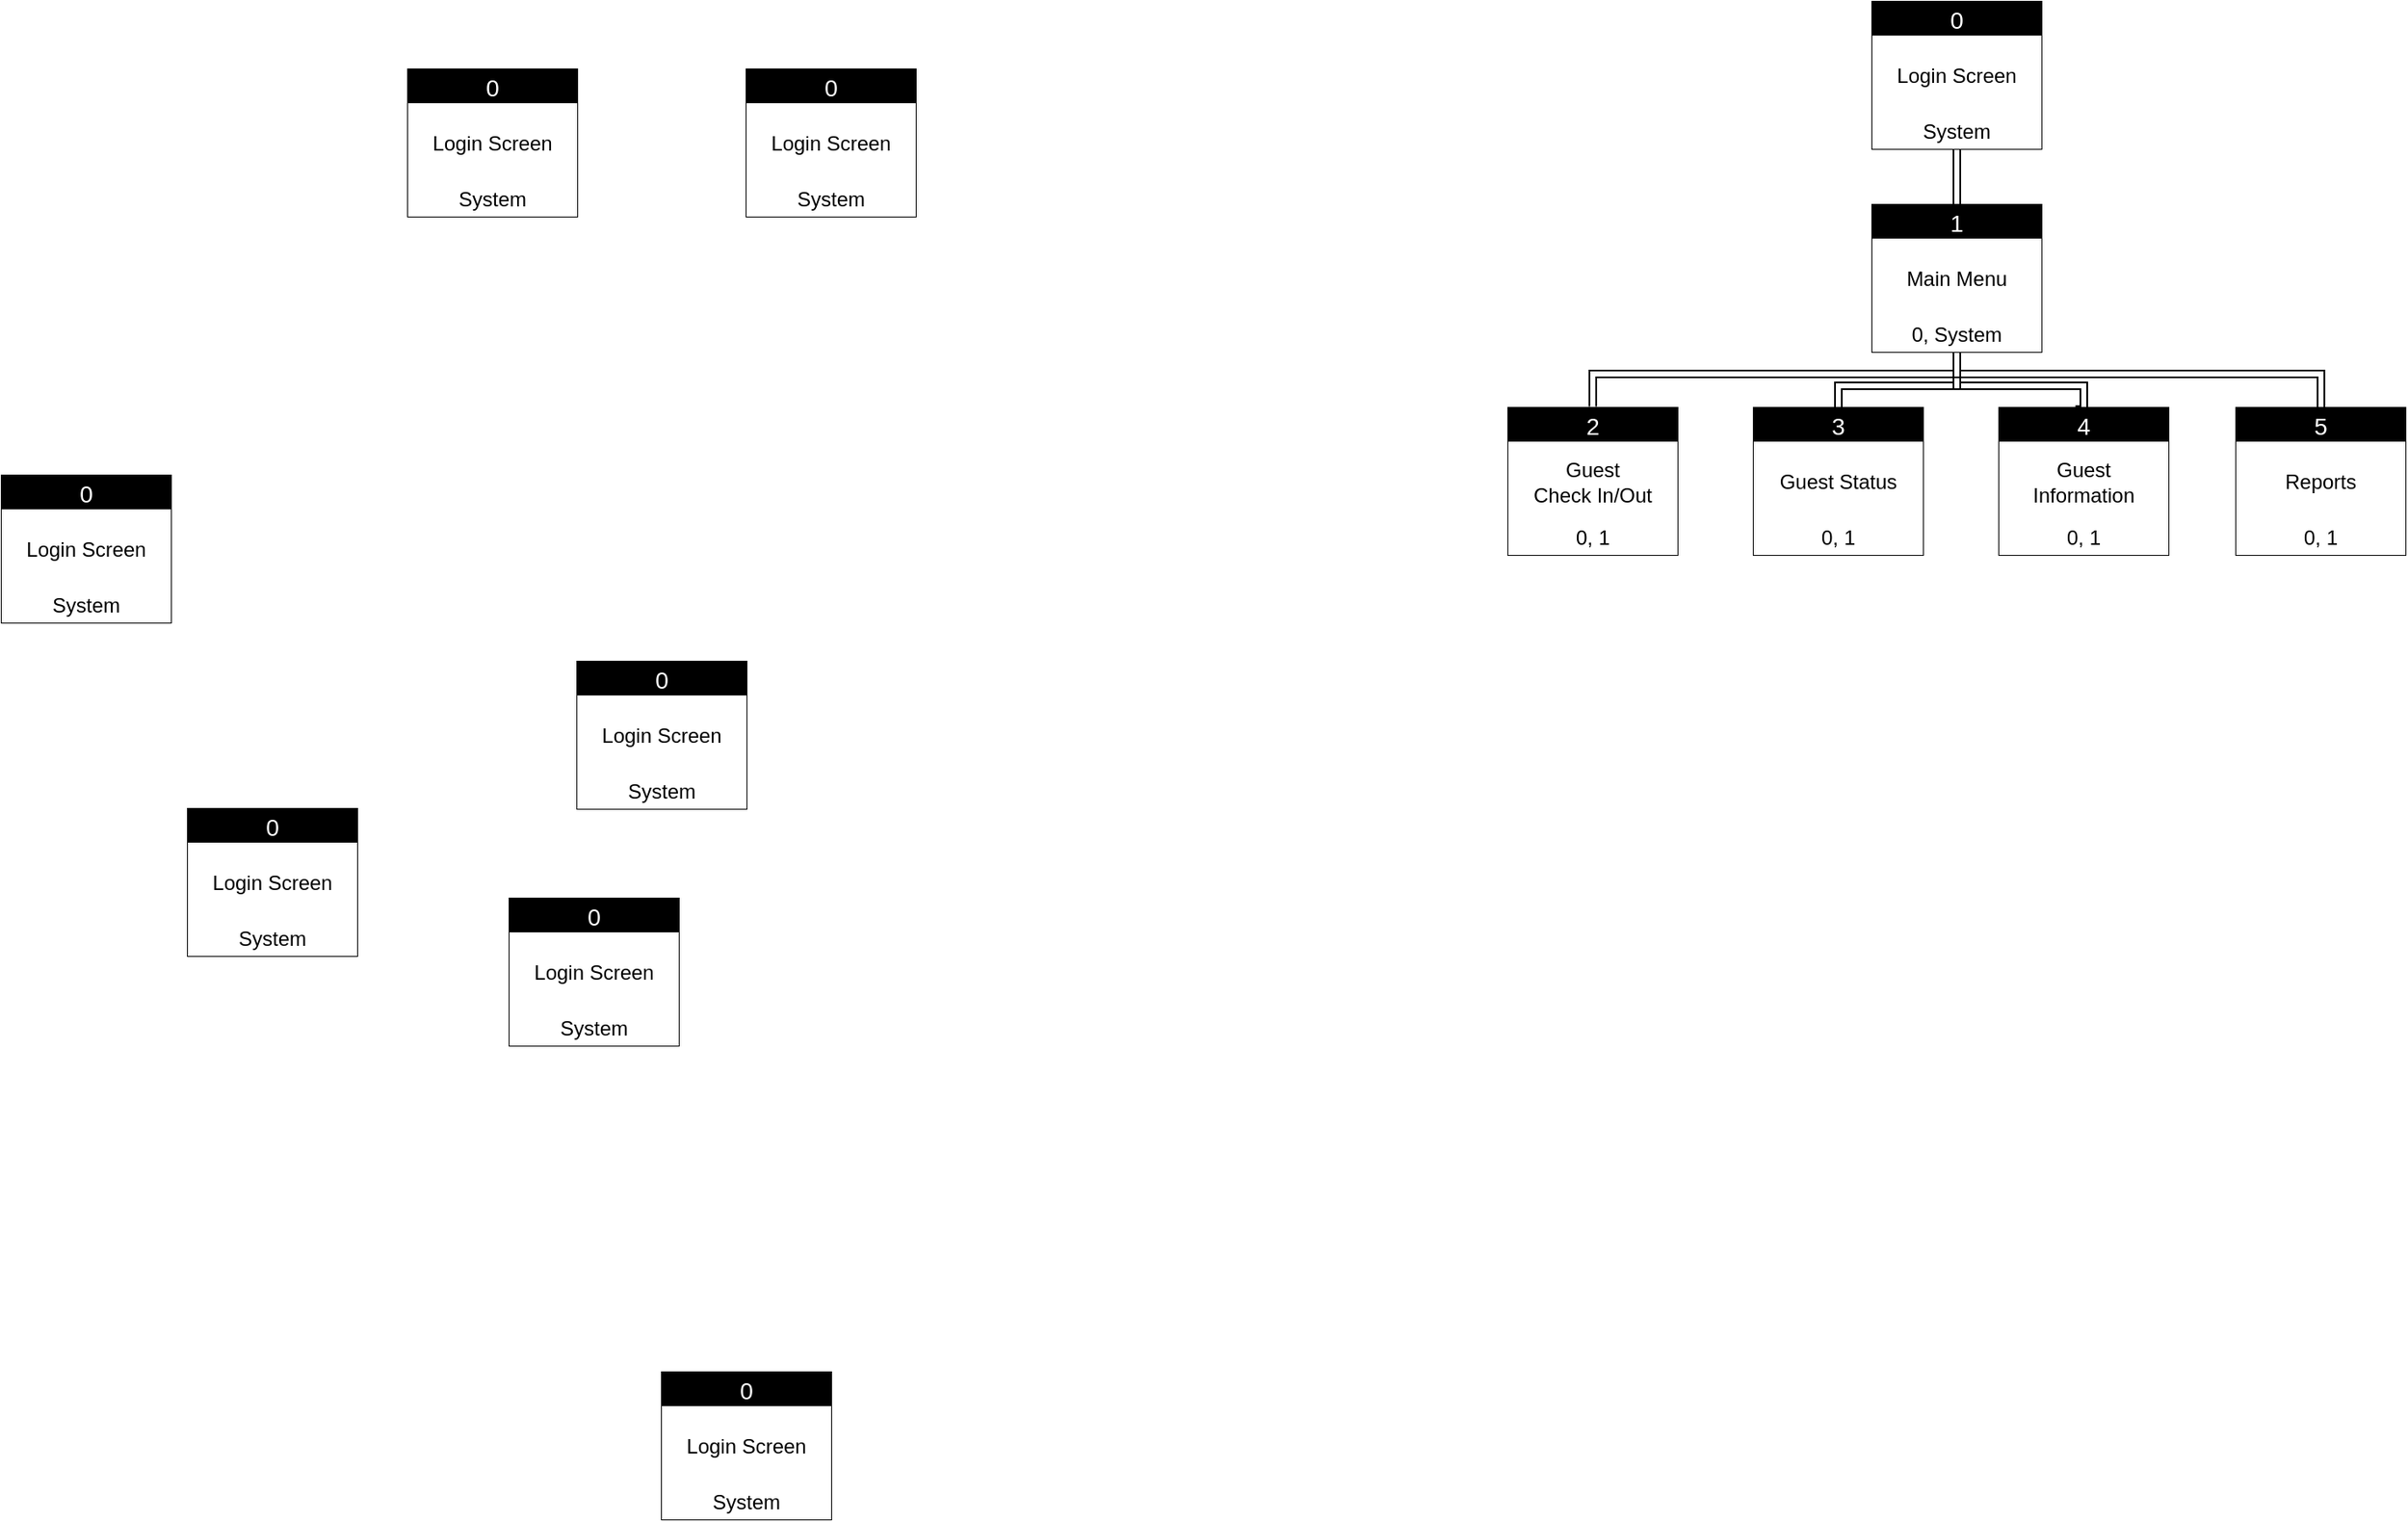 <mxfile version="24.2.2" type="github">
  <diagram name="Page-1" id="y3DC53cCp_5nE_oFsigc">
    <mxGraphModel dx="1977" dy="435" grid="1" gridSize="10" guides="1" tooltips="1" connect="1" arrows="1" fold="1" page="1" pageScale="1" pageWidth="850" pageHeight="1100" math="0" shadow="0">
      <root>
        <mxCell id="0" />
        <mxCell id="1" parent="0" />
        <mxCell id="uUiroAWk5GOb7E-C5aKf-19" value="" style="shape=table;startSize=0;container=1;collapsible=0;childLayout=tableLayout;" vertex="1" parent="1">
          <mxGeometry x="375" width="100" height="87" as="geometry" />
        </mxCell>
        <mxCell id="uUiroAWk5GOb7E-C5aKf-20" value="" style="shape=tableRow;horizontal=0;startSize=0;swimlaneHead=0;swimlaneBody=0;strokeColor=inherit;top=0;left=0;bottom=0;right=0;collapsible=0;dropTarget=0;fillColor=none;points=[[0,0.5],[1,0.5]];portConstraint=eastwest;" vertex="1" parent="uUiroAWk5GOb7E-C5aKf-19">
          <mxGeometry width="100" height="20" as="geometry" />
        </mxCell>
        <mxCell id="uUiroAWk5GOb7E-C5aKf-21" value="0" style="shape=partialRectangle;html=1;whiteSpace=wrap;connectable=0;overflow=hidden;top=0;left=0;bottom=0;right=0;pointerEvents=1;fillColor=#000000;fontColor=#FFFFFF;fontSize=14;" vertex="1" parent="uUiroAWk5GOb7E-C5aKf-20">
          <mxGeometry width="100" height="20" as="geometry">
            <mxRectangle width="100" height="20" as="alternateBounds" />
          </mxGeometry>
        </mxCell>
        <mxCell id="uUiroAWk5GOb7E-C5aKf-22" value="" style="shape=tableRow;horizontal=0;startSize=0;swimlaneHead=0;swimlaneBody=0;strokeColor=inherit;top=0;left=0;bottom=0;right=0;collapsible=0;dropTarget=0;fillColor=none;points=[[0,0.5],[1,0.5]];portConstraint=eastwest;" vertex="1" parent="uUiroAWk5GOb7E-C5aKf-19">
          <mxGeometry y="20" width="100" height="47" as="geometry" />
        </mxCell>
        <mxCell id="uUiroAWk5GOb7E-C5aKf-23" value="Login Screen" style="shape=partialRectangle;html=1;whiteSpace=wrap;connectable=0;strokeColor=inherit;overflow=hidden;fillColor=#FFFFFF;top=0;left=0;bottom=0;right=0;pointerEvents=1;fillStyle=solid;" vertex="1" parent="uUiroAWk5GOb7E-C5aKf-22">
          <mxGeometry width="100" height="47" as="geometry">
            <mxRectangle width="100" height="47" as="alternateBounds" />
          </mxGeometry>
        </mxCell>
        <mxCell id="uUiroAWk5GOb7E-C5aKf-24" value="" style="shape=tableRow;horizontal=0;startSize=0;swimlaneHead=0;swimlaneBody=0;strokeColor=inherit;top=0;left=0;bottom=0;right=0;collapsible=0;dropTarget=0;fillColor=none;points=[[0,0.5],[1,0.5]];portConstraint=eastwest;" vertex="1" parent="uUiroAWk5GOb7E-C5aKf-19">
          <mxGeometry y="67" width="100" height="20" as="geometry" />
        </mxCell>
        <mxCell id="uUiroAWk5GOb7E-C5aKf-25" value="System" style="shape=partialRectangle;html=1;whiteSpace=wrap;connectable=0;strokeColor=inherit;overflow=hidden;fillColor=default;top=0;left=0;bottom=0;right=0;pointerEvents=1;fillStyle=solid;" vertex="1" parent="uUiroAWk5GOb7E-C5aKf-24">
          <mxGeometry width="100" height="20" as="geometry">
            <mxRectangle width="100" height="20" as="alternateBounds" />
          </mxGeometry>
        </mxCell>
        <mxCell id="uUiroAWk5GOb7E-C5aKf-26" value="" style="shape=table;startSize=0;container=1;collapsible=0;childLayout=tableLayout;" vertex="1" parent="1">
          <mxGeometry x="375" y="120" width="100" height="87" as="geometry" />
        </mxCell>
        <mxCell id="uUiroAWk5GOb7E-C5aKf-27" value="" style="shape=tableRow;horizontal=0;startSize=0;swimlaneHead=0;swimlaneBody=0;strokeColor=inherit;top=0;left=0;bottom=0;right=0;collapsible=0;dropTarget=0;fillColor=none;points=[[0,0.5],[1,0.5]];portConstraint=eastwest;" vertex="1" parent="uUiroAWk5GOb7E-C5aKf-26">
          <mxGeometry width="100" height="20" as="geometry" />
        </mxCell>
        <mxCell id="uUiroAWk5GOb7E-C5aKf-28" value="1" style="shape=partialRectangle;html=1;whiteSpace=wrap;connectable=0;overflow=hidden;top=0;left=0;bottom=0;right=0;pointerEvents=1;fillColor=#000000;fontColor=#FFFFFF;fontSize=14;" vertex="1" parent="uUiroAWk5GOb7E-C5aKf-27">
          <mxGeometry width="100" height="20" as="geometry">
            <mxRectangle width="100" height="20" as="alternateBounds" />
          </mxGeometry>
        </mxCell>
        <mxCell id="uUiroAWk5GOb7E-C5aKf-29" value="" style="shape=tableRow;horizontal=0;startSize=0;swimlaneHead=0;swimlaneBody=0;strokeColor=inherit;top=0;left=0;bottom=0;right=0;collapsible=0;dropTarget=0;fillColor=none;points=[[0,0.5],[1,0.5]];portConstraint=eastwest;" vertex="1" parent="uUiroAWk5GOb7E-C5aKf-26">
          <mxGeometry y="20" width="100" height="47" as="geometry" />
        </mxCell>
        <mxCell id="uUiroAWk5GOb7E-C5aKf-30" value="Main Menu" style="shape=partialRectangle;html=1;whiteSpace=wrap;connectable=0;strokeColor=inherit;overflow=hidden;fillColor=#FFFFFF;top=0;left=0;bottom=0;right=0;pointerEvents=1;fillStyle=solid;" vertex="1" parent="uUiroAWk5GOb7E-C5aKf-29">
          <mxGeometry width="100" height="47" as="geometry">
            <mxRectangle width="100" height="47" as="alternateBounds" />
          </mxGeometry>
        </mxCell>
        <mxCell id="uUiroAWk5GOb7E-C5aKf-31" value="" style="shape=tableRow;horizontal=0;startSize=0;swimlaneHead=0;swimlaneBody=0;strokeColor=inherit;top=0;left=0;bottom=0;right=0;collapsible=0;dropTarget=0;fillColor=none;points=[[0,0.5],[1,0.5]];portConstraint=eastwest;" vertex="1" parent="uUiroAWk5GOb7E-C5aKf-26">
          <mxGeometry y="67" width="100" height="20" as="geometry" />
        </mxCell>
        <mxCell id="uUiroAWk5GOb7E-C5aKf-32" value="0, System" style="shape=partialRectangle;html=1;whiteSpace=wrap;connectable=0;strokeColor=inherit;overflow=hidden;fillColor=default;top=0;left=0;bottom=0;right=0;pointerEvents=1;fillStyle=solid;" vertex="1" parent="uUiroAWk5GOb7E-C5aKf-31">
          <mxGeometry width="100" height="20" as="geometry">
            <mxRectangle width="100" height="20" as="alternateBounds" />
          </mxGeometry>
        </mxCell>
        <mxCell id="uUiroAWk5GOb7E-C5aKf-33" value="" style="shape=table;startSize=0;container=1;collapsible=0;childLayout=tableLayout;" vertex="1" parent="1">
          <mxGeometry x="-620" y="477" width="100" height="87" as="geometry" />
        </mxCell>
        <mxCell id="uUiroAWk5GOb7E-C5aKf-34" value="" style="shape=tableRow;horizontal=0;startSize=0;swimlaneHead=0;swimlaneBody=0;strokeColor=inherit;top=0;left=0;bottom=0;right=0;collapsible=0;dropTarget=0;fillColor=none;points=[[0,0.5],[1,0.5]];portConstraint=eastwest;" vertex="1" parent="uUiroAWk5GOb7E-C5aKf-33">
          <mxGeometry width="100" height="20" as="geometry" />
        </mxCell>
        <mxCell id="uUiroAWk5GOb7E-C5aKf-35" value="0" style="shape=partialRectangle;html=1;whiteSpace=wrap;connectable=0;overflow=hidden;top=0;left=0;bottom=0;right=0;pointerEvents=1;fillColor=#000000;fontColor=#FFFFFF;fontSize=14;" vertex="1" parent="uUiroAWk5GOb7E-C5aKf-34">
          <mxGeometry width="100" height="20" as="geometry">
            <mxRectangle width="100" height="20" as="alternateBounds" />
          </mxGeometry>
        </mxCell>
        <mxCell id="uUiroAWk5GOb7E-C5aKf-36" value="" style="shape=tableRow;horizontal=0;startSize=0;swimlaneHead=0;swimlaneBody=0;strokeColor=inherit;top=0;left=0;bottom=0;right=0;collapsible=0;dropTarget=0;fillColor=none;points=[[0,0.5],[1,0.5]];portConstraint=eastwest;" vertex="1" parent="uUiroAWk5GOb7E-C5aKf-33">
          <mxGeometry y="20" width="100" height="47" as="geometry" />
        </mxCell>
        <mxCell id="uUiroAWk5GOb7E-C5aKf-37" value="Login Screen" style="shape=partialRectangle;html=1;whiteSpace=wrap;connectable=0;strokeColor=inherit;overflow=hidden;fillColor=#FFFFFF;top=0;left=0;bottom=0;right=0;pointerEvents=1;fillStyle=solid;" vertex="1" parent="uUiroAWk5GOb7E-C5aKf-36">
          <mxGeometry width="100" height="47" as="geometry">
            <mxRectangle width="100" height="47" as="alternateBounds" />
          </mxGeometry>
        </mxCell>
        <mxCell id="uUiroAWk5GOb7E-C5aKf-38" value="" style="shape=tableRow;horizontal=0;startSize=0;swimlaneHead=0;swimlaneBody=0;strokeColor=inherit;top=0;left=0;bottom=0;right=0;collapsible=0;dropTarget=0;fillColor=none;points=[[0,0.5],[1,0.5]];portConstraint=eastwest;" vertex="1" parent="uUiroAWk5GOb7E-C5aKf-33">
          <mxGeometry y="67" width="100" height="20" as="geometry" />
        </mxCell>
        <mxCell id="uUiroAWk5GOb7E-C5aKf-39" value="System" style="shape=partialRectangle;html=1;whiteSpace=wrap;connectable=0;strokeColor=inherit;overflow=hidden;fillColor=default;top=0;left=0;bottom=0;right=0;pointerEvents=1;fillStyle=solid;" vertex="1" parent="uUiroAWk5GOb7E-C5aKf-38">
          <mxGeometry width="100" height="20" as="geometry">
            <mxRectangle width="100" height="20" as="alternateBounds" />
          </mxGeometry>
        </mxCell>
        <mxCell id="uUiroAWk5GOb7E-C5aKf-40" value="" style="shape=table;startSize=0;container=1;collapsible=0;childLayout=tableLayout;" vertex="1" parent="1">
          <mxGeometry x="160" y="240" width="100" height="87" as="geometry" />
        </mxCell>
        <mxCell id="uUiroAWk5GOb7E-C5aKf-41" value="" style="shape=tableRow;horizontal=0;startSize=0;swimlaneHead=0;swimlaneBody=0;strokeColor=inherit;top=0;left=0;bottom=0;right=0;collapsible=0;dropTarget=0;fillColor=none;points=[[0,0.5],[1,0.5]];portConstraint=eastwest;" vertex="1" parent="uUiroAWk5GOb7E-C5aKf-40">
          <mxGeometry width="100" height="20" as="geometry" />
        </mxCell>
        <mxCell id="uUiroAWk5GOb7E-C5aKf-42" value="2" style="shape=partialRectangle;html=1;whiteSpace=wrap;connectable=0;overflow=hidden;top=0;left=0;bottom=0;right=0;pointerEvents=1;fillColor=#000000;fontColor=#FFFFFF;fontSize=14;" vertex="1" parent="uUiroAWk5GOb7E-C5aKf-41">
          <mxGeometry width="100" height="20" as="geometry">
            <mxRectangle width="100" height="20" as="alternateBounds" />
          </mxGeometry>
        </mxCell>
        <mxCell id="uUiroAWk5GOb7E-C5aKf-43" value="" style="shape=tableRow;horizontal=0;startSize=0;swimlaneHead=0;swimlaneBody=0;strokeColor=inherit;top=0;left=0;bottom=0;right=0;collapsible=0;dropTarget=0;fillColor=none;points=[[0,0.5],[1,0.5]];portConstraint=eastwest;" vertex="1" parent="uUiroAWk5GOb7E-C5aKf-40">
          <mxGeometry y="20" width="100" height="47" as="geometry" />
        </mxCell>
        <mxCell id="uUiroAWk5GOb7E-C5aKf-44" value="Guest&lt;div&gt;Check In/Out&lt;/div&gt;" style="shape=partialRectangle;html=1;whiteSpace=wrap;connectable=0;strokeColor=inherit;overflow=hidden;fillColor=#FFFFFF;top=0;left=0;bottom=0;right=0;pointerEvents=1;fillStyle=solid;" vertex="1" parent="uUiroAWk5GOb7E-C5aKf-43">
          <mxGeometry width="100" height="47" as="geometry">
            <mxRectangle width="100" height="47" as="alternateBounds" />
          </mxGeometry>
        </mxCell>
        <mxCell id="uUiroAWk5GOb7E-C5aKf-45" value="" style="shape=tableRow;horizontal=0;startSize=0;swimlaneHead=0;swimlaneBody=0;strokeColor=inherit;top=0;left=0;bottom=0;right=0;collapsible=0;dropTarget=0;fillColor=none;points=[[0,0.5],[1,0.5]];portConstraint=eastwest;" vertex="1" parent="uUiroAWk5GOb7E-C5aKf-40">
          <mxGeometry y="67" width="100" height="20" as="geometry" />
        </mxCell>
        <mxCell id="uUiroAWk5GOb7E-C5aKf-46" value="0, 1" style="shape=partialRectangle;html=1;whiteSpace=wrap;connectable=0;strokeColor=inherit;overflow=hidden;fillColor=default;top=0;left=0;bottom=0;right=0;pointerEvents=1;fillStyle=solid;" vertex="1" parent="uUiroAWk5GOb7E-C5aKf-45">
          <mxGeometry width="100" height="20" as="geometry">
            <mxRectangle width="100" height="20" as="alternateBounds" />
          </mxGeometry>
        </mxCell>
        <mxCell id="uUiroAWk5GOb7E-C5aKf-47" value="" style="shape=table;startSize=0;container=1;collapsible=0;childLayout=tableLayout;" vertex="1" parent="1">
          <mxGeometry x="590" y="240" width="100" height="87" as="geometry" />
        </mxCell>
        <mxCell id="uUiroAWk5GOb7E-C5aKf-48" value="" style="shape=tableRow;horizontal=0;startSize=0;swimlaneHead=0;swimlaneBody=0;strokeColor=inherit;top=0;left=0;bottom=0;right=0;collapsible=0;dropTarget=0;fillColor=none;points=[[0,0.5],[1,0.5]];portConstraint=eastwest;" vertex="1" parent="uUiroAWk5GOb7E-C5aKf-47">
          <mxGeometry width="100" height="20" as="geometry" />
        </mxCell>
        <mxCell id="uUiroAWk5GOb7E-C5aKf-49" value="5" style="shape=partialRectangle;html=1;whiteSpace=wrap;connectable=0;overflow=hidden;top=0;left=0;bottom=0;right=0;pointerEvents=1;fillColor=#000000;fontColor=#FFFFFF;fontSize=14;" vertex="1" parent="uUiroAWk5GOb7E-C5aKf-48">
          <mxGeometry width="100" height="20" as="geometry">
            <mxRectangle width="100" height="20" as="alternateBounds" />
          </mxGeometry>
        </mxCell>
        <mxCell id="uUiroAWk5GOb7E-C5aKf-50" value="" style="shape=tableRow;horizontal=0;startSize=0;swimlaneHead=0;swimlaneBody=0;strokeColor=inherit;top=0;left=0;bottom=0;right=0;collapsible=0;dropTarget=0;fillColor=none;points=[[0,0.5],[1,0.5]];portConstraint=eastwest;" vertex="1" parent="uUiroAWk5GOb7E-C5aKf-47">
          <mxGeometry y="20" width="100" height="47" as="geometry" />
        </mxCell>
        <mxCell id="uUiroAWk5GOb7E-C5aKf-51" value="Reports" style="shape=partialRectangle;html=1;whiteSpace=wrap;connectable=0;strokeColor=inherit;overflow=hidden;fillColor=#FFFFFF;top=0;left=0;bottom=0;right=0;pointerEvents=1;fillStyle=solid;" vertex="1" parent="uUiroAWk5GOb7E-C5aKf-50">
          <mxGeometry width="100" height="47" as="geometry">
            <mxRectangle width="100" height="47" as="alternateBounds" />
          </mxGeometry>
        </mxCell>
        <mxCell id="uUiroAWk5GOb7E-C5aKf-52" value="" style="shape=tableRow;horizontal=0;startSize=0;swimlaneHead=0;swimlaneBody=0;strokeColor=inherit;top=0;left=0;bottom=0;right=0;collapsible=0;dropTarget=0;fillColor=none;points=[[0,0.5],[1,0.5]];portConstraint=eastwest;" vertex="1" parent="uUiroAWk5GOb7E-C5aKf-47">
          <mxGeometry y="67" width="100" height="20" as="geometry" />
        </mxCell>
        <mxCell id="uUiroAWk5GOb7E-C5aKf-53" value="0, 1" style="shape=partialRectangle;html=1;whiteSpace=wrap;connectable=0;strokeColor=inherit;overflow=hidden;fillColor=default;top=0;left=0;bottom=0;right=0;pointerEvents=1;fillStyle=solid;" vertex="1" parent="uUiroAWk5GOb7E-C5aKf-52">
          <mxGeometry width="100" height="20" as="geometry">
            <mxRectangle width="100" height="20" as="alternateBounds" />
          </mxGeometry>
        </mxCell>
        <mxCell id="uUiroAWk5GOb7E-C5aKf-54" value="" style="shape=table;startSize=0;container=1;collapsible=0;childLayout=tableLayout;" vertex="1" parent="1">
          <mxGeometry x="305" y="240" width="100" height="87" as="geometry" />
        </mxCell>
        <mxCell id="uUiroAWk5GOb7E-C5aKf-55" value="" style="shape=tableRow;horizontal=0;startSize=0;swimlaneHead=0;swimlaneBody=0;strokeColor=inherit;top=0;left=0;bottom=0;right=0;collapsible=0;dropTarget=0;fillColor=none;points=[[0,0.5],[1,0.5]];portConstraint=eastwest;" vertex="1" parent="uUiroAWk5GOb7E-C5aKf-54">
          <mxGeometry width="100" height="20" as="geometry" />
        </mxCell>
        <mxCell id="uUiroAWk5GOb7E-C5aKf-56" value="3" style="shape=partialRectangle;html=1;whiteSpace=wrap;connectable=0;overflow=hidden;top=0;left=0;bottom=0;right=0;pointerEvents=1;fillColor=#000000;fontColor=#FFFFFF;fontSize=14;" vertex="1" parent="uUiroAWk5GOb7E-C5aKf-55">
          <mxGeometry width="100" height="20" as="geometry">
            <mxRectangle width="100" height="20" as="alternateBounds" />
          </mxGeometry>
        </mxCell>
        <mxCell id="uUiroAWk5GOb7E-C5aKf-57" value="" style="shape=tableRow;horizontal=0;startSize=0;swimlaneHead=0;swimlaneBody=0;strokeColor=inherit;top=0;left=0;bottom=0;right=0;collapsible=0;dropTarget=0;fillColor=none;points=[[0,0.5],[1,0.5]];portConstraint=eastwest;" vertex="1" parent="uUiroAWk5GOb7E-C5aKf-54">
          <mxGeometry y="20" width="100" height="47" as="geometry" />
        </mxCell>
        <mxCell id="uUiroAWk5GOb7E-C5aKf-58" value="Guest Status" style="shape=partialRectangle;html=1;whiteSpace=wrap;connectable=0;strokeColor=inherit;overflow=hidden;fillColor=#FFFFFF;top=0;left=0;bottom=0;right=0;pointerEvents=1;fillStyle=solid;" vertex="1" parent="uUiroAWk5GOb7E-C5aKf-57">
          <mxGeometry width="100" height="47" as="geometry">
            <mxRectangle width="100" height="47" as="alternateBounds" />
          </mxGeometry>
        </mxCell>
        <mxCell id="uUiroAWk5GOb7E-C5aKf-59" value="" style="shape=tableRow;horizontal=0;startSize=0;swimlaneHead=0;swimlaneBody=0;strokeColor=inherit;top=0;left=0;bottom=0;right=0;collapsible=0;dropTarget=0;fillColor=none;points=[[0,0.5],[1,0.5]];portConstraint=eastwest;" vertex="1" parent="uUiroAWk5GOb7E-C5aKf-54">
          <mxGeometry y="67" width="100" height="20" as="geometry" />
        </mxCell>
        <mxCell id="uUiroAWk5GOb7E-C5aKf-60" value="0, 1" style="shape=partialRectangle;html=1;whiteSpace=wrap;connectable=0;strokeColor=inherit;overflow=hidden;fillColor=default;top=0;left=0;bottom=0;right=0;pointerEvents=1;fillStyle=solid;" vertex="1" parent="uUiroAWk5GOb7E-C5aKf-59">
          <mxGeometry width="100" height="20" as="geometry">
            <mxRectangle width="100" height="20" as="alternateBounds" />
          </mxGeometry>
        </mxCell>
        <mxCell id="uUiroAWk5GOb7E-C5aKf-61" value="" style="shape=table;startSize=0;container=1;collapsible=0;childLayout=tableLayout;" vertex="1" parent="1">
          <mxGeometry x="-290" y="40" width="100" height="87" as="geometry" />
        </mxCell>
        <mxCell id="uUiroAWk5GOb7E-C5aKf-62" value="" style="shape=tableRow;horizontal=0;startSize=0;swimlaneHead=0;swimlaneBody=0;strokeColor=inherit;top=0;left=0;bottom=0;right=0;collapsible=0;dropTarget=0;fillColor=none;points=[[0,0.5],[1,0.5]];portConstraint=eastwest;" vertex="1" parent="uUiroAWk5GOb7E-C5aKf-61">
          <mxGeometry width="100" height="20" as="geometry" />
        </mxCell>
        <mxCell id="uUiroAWk5GOb7E-C5aKf-63" value="0" style="shape=partialRectangle;html=1;whiteSpace=wrap;connectable=0;overflow=hidden;top=0;left=0;bottom=0;right=0;pointerEvents=1;fillColor=#000000;fontColor=#FFFFFF;fontSize=14;" vertex="1" parent="uUiroAWk5GOb7E-C5aKf-62">
          <mxGeometry width="100" height="20" as="geometry">
            <mxRectangle width="100" height="20" as="alternateBounds" />
          </mxGeometry>
        </mxCell>
        <mxCell id="uUiroAWk5GOb7E-C5aKf-64" value="" style="shape=tableRow;horizontal=0;startSize=0;swimlaneHead=0;swimlaneBody=0;strokeColor=inherit;top=0;left=0;bottom=0;right=0;collapsible=0;dropTarget=0;fillColor=none;points=[[0,0.5],[1,0.5]];portConstraint=eastwest;" vertex="1" parent="uUiroAWk5GOb7E-C5aKf-61">
          <mxGeometry y="20" width="100" height="47" as="geometry" />
        </mxCell>
        <mxCell id="uUiroAWk5GOb7E-C5aKf-65" value="Login Screen" style="shape=partialRectangle;html=1;whiteSpace=wrap;connectable=0;strokeColor=inherit;overflow=hidden;fillColor=#FFFFFF;top=0;left=0;bottom=0;right=0;pointerEvents=1;fillStyle=solid;" vertex="1" parent="uUiroAWk5GOb7E-C5aKf-64">
          <mxGeometry width="100" height="47" as="geometry">
            <mxRectangle width="100" height="47" as="alternateBounds" />
          </mxGeometry>
        </mxCell>
        <mxCell id="uUiroAWk5GOb7E-C5aKf-66" value="" style="shape=tableRow;horizontal=0;startSize=0;swimlaneHead=0;swimlaneBody=0;strokeColor=inherit;top=0;left=0;bottom=0;right=0;collapsible=0;dropTarget=0;fillColor=none;points=[[0,0.5],[1,0.5]];portConstraint=eastwest;" vertex="1" parent="uUiroAWk5GOb7E-C5aKf-61">
          <mxGeometry y="67" width="100" height="20" as="geometry" />
        </mxCell>
        <mxCell id="uUiroAWk5GOb7E-C5aKf-67" value="System" style="shape=partialRectangle;html=1;whiteSpace=wrap;connectable=0;strokeColor=inherit;overflow=hidden;fillColor=default;top=0;left=0;bottom=0;right=0;pointerEvents=1;fillStyle=solid;" vertex="1" parent="uUiroAWk5GOb7E-C5aKf-66">
          <mxGeometry width="100" height="20" as="geometry">
            <mxRectangle width="100" height="20" as="alternateBounds" />
          </mxGeometry>
        </mxCell>
        <mxCell id="uUiroAWk5GOb7E-C5aKf-68" value="" style="shape=table;startSize=0;container=1;collapsible=0;childLayout=tableLayout;" vertex="1" parent="1">
          <mxGeometry x="-730" y="280" width="100" height="87" as="geometry" />
        </mxCell>
        <mxCell id="uUiroAWk5GOb7E-C5aKf-69" value="" style="shape=tableRow;horizontal=0;startSize=0;swimlaneHead=0;swimlaneBody=0;strokeColor=inherit;top=0;left=0;bottom=0;right=0;collapsible=0;dropTarget=0;fillColor=none;points=[[0,0.5],[1,0.5]];portConstraint=eastwest;" vertex="1" parent="uUiroAWk5GOb7E-C5aKf-68">
          <mxGeometry width="100" height="20" as="geometry" />
        </mxCell>
        <mxCell id="uUiroAWk5GOb7E-C5aKf-70" value="0" style="shape=partialRectangle;html=1;whiteSpace=wrap;connectable=0;overflow=hidden;top=0;left=0;bottom=0;right=0;pointerEvents=1;fillColor=#000000;fontColor=#FFFFFF;fontSize=14;" vertex="1" parent="uUiroAWk5GOb7E-C5aKf-69">
          <mxGeometry width="100" height="20" as="geometry">
            <mxRectangle width="100" height="20" as="alternateBounds" />
          </mxGeometry>
        </mxCell>
        <mxCell id="uUiroAWk5GOb7E-C5aKf-71" value="" style="shape=tableRow;horizontal=0;startSize=0;swimlaneHead=0;swimlaneBody=0;strokeColor=inherit;top=0;left=0;bottom=0;right=0;collapsible=0;dropTarget=0;fillColor=none;points=[[0,0.5],[1,0.5]];portConstraint=eastwest;" vertex="1" parent="uUiroAWk5GOb7E-C5aKf-68">
          <mxGeometry y="20" width="100" height="47" as="geometry" />
        </mxCell>
        <mxCell id="uUiroAWk5GOb7E-C5aKf-72" value="Login Screen" style="shape=partialRectangle;html=1;whiteSpace=wrap;connectable=0;strokeColor=inherit;overflow=hidden;fillColor=#FFFFFF;top=0;left=0;bottom=0;right=0;pointerEvents=1;fillStyle=solid;" vertex="1" parent="uUiroAWk5GOb7E-C5aKf-71">
          <mxGeometry width="100" height="47" as="geometry">
            <mxRectangle width="100" height="47" as="alternateBounds" />
          </mxGeometry>
        </mxCell>
        <mxCell id="uUiroAWk5GOb7E-C5aKf-73" value="" style="shape=tableRow;horizontal=0;startSize=0;swimlaneHead=0;swimlaneBody=0;strokeColor=inherit;top=0;left=0;bottom=0;right=0;collapsible=0;dropTarget=0;fillColor=none;points=[[0,0.5],[1,0.5]];portConstraint=eastwest;" vertex="1" parent="uUiroAWk5GOb7E-C5aKf-68">
          <mxGeometry y="67" width="100" height="20" as="geometry" />
        </mxCell>
        <mxCell id="uUiroAWk5GOb7E-C5aKf-74" value="System" style="shape=partialRectangle;html=1;whiteSpace=wrap;connectable=0;strokeColor=inherit;overflow=hidden;fillColor=default;top=0;left=0;bottom=0;right=0;pointerEvents=1;fillStyle=solid;" vertex="1" parent="uUiroAWk5GOb7E-C5aKf-73">
          <mxGeometry width="100" height="20" as="geometry">
            <mxRectangle width="100" height="20" as="alternateBounds" />
          </mxGeometry>
        </mxCell>
        <mxCell id="uUiroAWk5GOb7E-C5aKf-75" value="" style="shape=table;startSize=0;container=1;collapsible=0;childLayout=tableLayout;" vertex="1" parent="1">
          <mxGeometry x="-430" y="530" width="100" height="87" as="geometry" />
        </mxCell>
        <mxCell id="uUiroAWk5GOb7E-C5aKf-76" value="" style="shape=tableRow;horizontal=0;startSize=0;swimlaneHead=0;swimlaneBody=0;strokeColor=inherit;top=0;left=0;bottom=0;right=0;collapsible=0;dropTarget=0;fillColor=none;points=[[0,0.5],[1,0.5]];portConstraint=eastwest;" vertex="1" parent="uUiroAWk5GOb7E-C5aKf-75">
          <mxGeometry width="100" height="20" as="geometry" />
        </mxCell>
        <mxCell id="uUiroAWk5GOb7E-C5aKf-77" value="0" style="shape=partialRectangle;html=1;whiteSpace=wrap;connectable=0;overflow=hidden;top=0;left=0;bottom=0;right=0;pointerEvents=1;fillColor=#000000;fontColor=#FFFFFF;fontSize=14;" vertex="1" parent="uUiroAWk5GOb7E-C5aKf-76">
          <mxGeometry width="100" height="20" as="geometry">
            <mxRectangle width="100" height="20" as="alternateBounds" />
          </mxGeometry>
        </mxCell>
        <mxCell id="uUiroAWk5GOb7E-C5aKf-78" value="" style="shape=tableRow;horizontal=0;startSize=0;swimlaneHead=0;swimlaneBody=0;strokeColor=inherit;top=0;left=0;bottom=0;right=0;collapsible=0;dropTarget=0;fillColor=none;points=[[0,0.5],[1,0.5]];portConstraint=eastwest;" vertex="1" parent="uUiroAWk5GOb7E-C5aKf-75">
          <mxGeometry y="20" width="100" height="47" as="geometry" />
        </mxCell>
        <mxCell id="uUiroAWk5GOb7E-C5aKf-79" value="Login Screen" style="shape=partialRectangle;html=1;whiteSpace=wrap;connectable=0;strokeColor=inherit;overflow=hidden;fillColor=#FFFFFF;top=0;left=0;bottom=0;right=0;pointerEvents=1;fillStyle=solid;" vertex="1" parent="uUiroAWk5GOb7E-C5aKf-78">
          <mxGeometry width="100" height="47" as="geometry">
            <mxRectangle width="100" height="47" as="alternateBounds" />
          </mxGeometry>
        </mxCell>
        <mxCell id="uUiroAWk5GOb7E-C5aKf-80" value="" style="shape=tableRow;horizontal=0;startSize=0;swimlaneHead=0;swimlaneBody=0;strokeColor=inherit;top=0;left=0;bottom=0;right=0;collapsible=0;dropTarget=0;fillColor=none;points=[[0,0.5],[1,0.5]];portConstraint=eastwest;" vertex="1" parent="uUiroAWk5GOb7E-C5aKf-75">
          <mxGeometry y="67" width="100" height="20" as="geometry" />
        </mxCell>
        <mxCell id="uUiroAWk5GOb7E-C5aKf-81" value="System" style="shape=partialRectangle;html=1;whiteSpace=wrap;connectable=0;strokeColor=inherit;overflow=hidden;fillColor=default;top=0;left=0;bottom=0;right=0;pointerEvents=1;fillStyle=solid;" vertex="1" parent="uUiroAWk5GOb7E-C5aKf-80">
          <mxGeometry width="100" height="20" as="geometry">
            <mxRectangle width="100" height="20" as="alternateBounds" />
          </mxGeometry>
        </mxCell>
        <mxCell id="uUiroAWk5GOb7E-C5aKf-82" value="" style="shape=table;startSize=0;container=1;collapsible=0;childLayout=tableLayout;" vertex="1" parent="1">
          <mxGeometry x="-490" y="40" width="100" height="87" as="geometry" />
        </mxCell>
        <mxCell id="uUiroAWk5GOb7E-C5aKf-83" value="" style="shape=tableRow;horizontal=0;startSize=0;swimlaneHead=0;swimlaneBody=0;strokeColor=inherit;top=0;left=0;bottom=0;right=0;collapsible=0;dropTarget=0;fillColor=none;points=[[0,0.5],[1,0.5]];portConstraint=eastwest;" vertex="1" parent="uUiroAWk5GOb7E-C5aKf-82">
          <mxGeometry width="100" height="20" as="geometry" />
        </mxCell>
        <mxCell id="uUiroAWk5GOb7E-C5aKf-84" value="0" style="shape=partialRectangle;html=1;whiteSpace=wrap;connectable=0;overflow=hidden;top=0;left=0;bottom=0;right=0;pointerEvents=1;fillColor=#000000;fontColor=#FFFFFF;fontSize=14;" vertex="1" parent="uUiroAWk5GOb7E-C5aKf-83">
          <mxGeometry width="100" height="20" as="geometry">
            <mxRectangle width="100" height="20" as="alternateBounds" />
          </mxGeometry>
        </mxCell>
        <mxCell id="uUiroAWk5GOb7E-C5aKf-85" value="" style="shape=tableRow;horizontal=0;startSize=0;swimlaneHead=0;swimlaneBody=0;strokeColor=inherit;top=0;left=0;bottom=0;right=0;collapsible=0;dropTarget=0;fillColor=none;points=[[0,0.5],[1,0.5]];portConstraint=eastwest;" vertex="1" parent="uUiroAWk5GOb7E-C5aKf-82">
          <mxGeometry y="20" width="100" height="47" as="geometry" />
        </mxCell>
        <mxCell id="uUiroAWk5GOb7E-C5aKf-86" value="Login Screen" style="shape=partialRectangle;html=1;whiteSpace=wrap;connectable=0;strokeColor=inherit;overflow=hidden;fillColor=#FFFFFF;top=0;left=0;bottom=0;right=0;pointerEvents=1;fillStyle=solid;" vertex="1" parent="uUiroAWk5GOb7E-C5aKf-85">
          <mxGeometry width="100" height="47" as="geometry">
            <mxRectangle width="100" height="47" as="alternateBounds" />
          </mxGeometry>
        </mxCell>
        <mxCell id="uUiroAWk5GOb7E-C5aKf-87" value="" style="shape=tableRow;horizontal=0;startSize=0;swimlaneHead=0;swimlaneBody=0;strokeColor=inherit;top=0;left=0;bottom=0;right=0;collapsible=0;dropTarget=0;fillColor=none;points=[[0,0.5],[1,0.5]];portConstraint=eastwest;" vertex="1" parent="uUiroAWk5GOb7E-C5aKf-82">
          <mxGeometry y="67" width="100" height="20" as="geometry" />
        </mxCell>
        <mxCell id="uUiroAWk5GOb7E-C5aKf-88" value="System" style="shape=partialRectangle;html=1;whiteSpace=wrap;connectable=0;strokeColor=inherit;overflow=hidden;fillColor=default;top=0;left=0;bottom=0;right=0;pointerEvents=1;fillStyle=solid;" vertex="1" parent="uUiroAWk5GOb7E-C5aKf-87">
          <mxGeometry width="100" height="20" as="geometry">
            <mxRectangle width="100" height="20" as="alternateBounds" />
          </mxGeometry>
        </mxCell>
        <mxCell id="uUiroAWk5GOb7E-C5aKf-89" value="" style="shape=table;startSize=0;container=1;collapsible=0;childLayout=tableLayout;" vertex="1" parent="1">
          <mxGeometry x="-390" y="390" width="100" height="87" as="geometry" />
        </mxCell>
        <mxCell id="uUiroAWk5GOb7E-C5aKf-90" value="" style="shape=tableRow;horizontal=0;startSize=0;swimlaneHead=0;swimlaneBody=0;strokeColor=inherit;top=0;left=0;bottom=0;right=0;collapsible=0;dropTarget=0;fillColor=none;points=[[0,0.5],[1,0.5]];portConstraint=eastwest;" vertex="1" parent="uUiroAWk5GOb7E-C5aKf-89">
          <mxGeometry width="100" height="20" as="geometry" />
        </mxCell>
        <mxCell id="uUiroAWk5GOb7E-C5aKf-91" value="0" style="shape=partialRectangle;html=1;whiteSpace=wrap;connectable=0;overflow=hidden;top=0;left=0;bottom=0;right=0;pointerEvents=1;fillColor=#000000;fontColor=#FFFFFF;fontSize=14;" vertex="1" parent="uUiroAWk5GOb7E-C5aKf-90">
          <mxGeometry width="100" height="20" as="geometry">
            <mxRectangle width="100" height="20" as="alternateBounds" />
          </mxGeometry>
        </mxCell>
        <mxCell id="uUiroAWk5GOb7E-C5aKf-92" value="" style="shape=tableRow;horizontal=0;startSize=0;swimlaneHead=0;swimlaneBody=0;strokeColor=inherit;top=0;left=0;bottom=0;right=0;collapsible=0;dropTarget=0;fillColor=none;points=[[0,0.5],[1,0.5]];portConstraint=eastwest;" vertex="1" parent="uUiroAWk5GOb7E-C5aKf-89">
          <mxGeometry y="20" width="100" height="47" as="geometry" />
        </mxCell>
        <mxCell id="uUiroAWk5GOb7E-C5aKf-93" value="Login Screen" style="shape=partialRectangle;html=1;whiteSpace=wrap;connectable=0;strokeColor=inherit;overflow=hidden;fillColor=#FFFFFF;top=0;left=0;bottom=0;right=0;pointerEvents=1;fillStyle=solid;" vertex="1" parent="uUiroAWk5GOb7E-C5aKf-92">
          <mxGeometry width="100" height="47" as="geometry">
            <mxRectangle width="100" height="47" as="alternateBounds" />
          </mxGeometry>
        </mxCell>
        <mxCell id="uUiroAWk5GOb7E-C5aKf-94" value="" style="shape=tableRow;horizontal=0;startSize=0;swimlaneHead=0;swimlaneBody=0;strokeColor=inherit;top=0;left=0;bottom=0;right=0;collapsible=0;dropTarget=0;fillColor=none;points=[[0,0.5],[1,0.5]];portConstraint=eastwest;" vertex="1" parent="uUiroAWk5GOb7E-C5aKf-89">
          <mxGeometry y="67" width="100" height="20" as="geometry" />
        </mxCell>
        <mxCell id="uUiroAWk5GOb7E-C5aKf-95" value="System" style="shape=partialRectangle;html=1;whiteSpace=wrap;connectable=0;strokeColor=inherit;overflow=hidden;fillColor=default;top=0;left=0;bottom=0;right=0;pointerEvents=1;fillStyle=solid;" vertex="1" parent="uUiroAWk5GOb7E-C5aKf-94">
          <mxGeometry width="100" height="20" as="geometry">
            <mxRectangle width="100" height="20" as="alternateBounds" />
          </mxGeometry>
        </mxCell>
        <mxCell id="uUiroAWk5GOb7E-C5aKf-96" value="" style="shape=table;startSize=0;container=1;collapsible=0;childLayout=tableLayout;" vertex="1" parent="1">
          <mxGeometry x="450" y="240" width="100" height="87" as="geometry" />
        </mxCell>
        <mxCell id="uUiroAWk5GOb7E-C5aKf-97" value="" style="shape=tableRow;horizontal=0;startSize=0;swimlaneHead=0;swimlaneBody=0;strokeColor=inherit;top=0;left=0;bottom=0;right=0;collapsible=0;dropTarget=0;fillColor=none;points=[[0,0.5],[1,0.5]];portConstraint=eastwest;" vertex="1" parent="uUiroAWk5GOb7E-C5aKf-96">
          <mxGeometry width="100" height="20" as="geometry" />
        </mxCell>
        <mxCell id="uUiroAWk5GOb7E-C5aKf-98" value="4" style="shape=partialRectangle;html=1;whiteSpace=wrap;connectable=0;overflow=hidden;top=0;left=0;bottom=0;right=0;pointerEvents=1;fillColor=#000000;fontColor=#FFFFFF;fontSize=14;" vertex="1" parent="uUiroAWk5GOb7E-C5aKf-97">
          <mxGeometry width="100" height="20" as="geometry">
            <mxRectangle width="100" height="20" as="alternateBounds" />
          </mxGeometry>
        </mxCell>
        <mxCell id="uUiroAWk5GOb7E-C5aKf-99" value="" style="shape=tableRow;horizontal=0;startSize=0;swimlaneHead=0;swimlaneBody=0;strokeColor=inherit;top=0;left=0;bottom=0;right=0;collapsible=0;dropTarget=0;fillColor=none;points=[[0,0.5],[1,0.5]];portConstraint=eastwest;" vertex="1" parent="uUiroAWk5GOb7E-C5aKf-96">
          <mxGeometry y="20" width="100" height="47" as="geometry" />
        </mxCell>
        <mxCell id="uUiroAWk5GOb7E-C5aKf-100" value="Guest&lt;div&gt;Information&lt;/div&gt;" style="shape=partialRectangle;html=1;whiteSpace=wrap;connectable=0;strokeColor=inherit;overflow=hidden;fillColor=#FFFFFF;top=0;left=0;bottom=0;right=0;pointerEvents=1;fillStyle=solid;" vertex="1" parent="uUiroAWk5GOb7E-C5aKf-99">
          <mxGeometry width="100" height="47" as="geometry">
            <mxRectangle width="100" height="47" as="alternateBounds" />
          </mxGeometry>
        </mxCell>
        <mxCell id="uUiroAWk5GOb7E-C5aKf-101" value="" style="shape=tableRow;horizontal=0;startSize=0;swimlaneHead=0;swimlaneBody=0;strokeColor=inherit;top=0;left=0;bottom=0;right=0;collapsible=0;dropTarget=0;fillColor=none;points=[[0,0.5],[1,0.5]];portConstraint=eastwest;" vertex="1" parent="uUiroAWk5GOb7E-C5aKf-96">
          <mxGeometry y="67" width="100" height="20" as="geometry" />
        </mxCell>
        <mxCell id="uUiroAWk5GOb7E-C5aKf-102" value="0, 1" style="shape=partialRectangle;html=1;whiteSpace=wrap;connectable=0;strokeColor=inherit;overflow=hidden;fillColor=default;top=0;left=0;bottom=0;right=0;pointerEvents=1;fillStyle=solid;" vertex="1" parent="uUiroAWk5GOb7E-C5aKf-101">
          <mxGeometry width="100" height="20" as="geometry">
            <mxRectangle width="100" height="20" as="alternateBounds" />
          </mxGeometry>
        </mxCell>
        <mxCell id="uUiroAWk5GOb7E-C5aKf-103" value="" style="shape=table;startSize=0;container=1;collapsible=0;childLayout=tableLayout;" vertex="1" parent="1">
          <mxGeometry x="-340" y="810" width="100" height="87" as="geometry" />
        </mxCell>
        <mxCell id="uUiroAWk5GOb7E-C5aKf-104" value="" style="shape=tableRow;horizontal=0;startSize=0;swimlaneHead=0;swimlaneBody=0;strokeColor=inherit;top=0;left=0;bottom=0;right=0;collapsible=0;dropTarget=0;fillColor=none;points=[[0,0.5],[1,0.5]];portConstraint=eastwest;" vertex="1" parent="uUiroAWk5GOb7E-C5aKf-103">
          <mxGeometry width="100" height="20" as="geometry" />
        </mxCell>
        <mxCell id="uUiroAWk5GOb7E-C5aKf-105" value="0" style="shape=partialRectangle;html=1;whiteSpace=wrap;connectable=0;overflow=hidden;top=0;left=0;bottom=0;right=0;pointerEvents=1;fillColor=#000000;fontColor=#FFFFFF;fontSize=14;" vertex="1" parent="uUiroAWk5GOb7E-C5aKf-104">
          <mxGeometry width="100" height="20" as="geometry">
            <mxRectangle width="100" height="20" as="alternateBounds" />
          </mxGeometry>
        </mxCell>
        <mxCell id="uUiroAWk5GOb7E-C5aKf-106" value="" style="shape=tableRow;horizontal=0;startSize=0;swimlaneHead=0;swimlaneBody=0;strokeColor=inherit;top=0;left=0;bottom=0;right=0;collapsible=0;dropTarget=0;fillColor=none;points=[[0,0.5],[1,0.5]];portConstraint=eastwest;" vertex="1" parent="uUiroAWk5GOb7E-C5aKf-103">
          <mxGeometry y="20" width="100" height="47" as="geometry" />
        </mxCell>
        <mxCell id="uUiroAWk5GOb7E-C5aKf-107" value="Login Screen" style="shape=partialRectangle;html=1;whiteSpace=wrap;connectable=0;strokeColor=inherit;overflow=hidden;fillColor=#FFFFFF;top=0;left=0;bottom=0;right=0;pointerEvents=1;fillStyle=solid;" vertex="1" parent="uUiroAWk5GOb7E-C5aKf-106">
          <mxGeometry width="100" height="47" as="geometry">
            <mxRectangle width="100" height="47" as="alternateBounds" />
          </mxGeometry>
        </mxCell>
        <mxCell id="uUiroAWk5GOb7E-C5aKf-108" value="" style="shape=tableRow;horizontal=0;startSize=0;swimlaneHead=0;swimlaneBody=0;strokeColor=inherit;top=0;left=0;bottom=0;right=0;collapsible=0;dropTarget=0;fillColor=none;points=[[0,0.5],[1,0.5]];portConstraint=eastwest;" vertex="1" parent="uUiroAWk5GOb7E-C5aKf-103">
          <mxGeometry y="67" width="100" height="20" as="geometry" />
        </mxCell>
        <mxCell id="uUiroAWk5GOb7E-C5aKf-109" value="System" style="shape=partialRectangle;html=1;whiteSpace=wrap;connectable=0;strokeColor=inherit;overflow=hidden;fillColor=default;top=0;left=0;bottom=0;right=0;pointerEvents=1;fillStyle=solid;" vertex="1" parent="uUiroAWk5GOb7E-C5aKf-108">
          <mxGeometry width="100" height="20" as="geometry">
            <mxRectangle width="100" height="20" as="alternateBounds" />
          </mxGeometry>
        </mxCell>
        <mxCell id="uUiroAWk5GOb7E-C5aKf-110" style="edgeStyle=orthogonalEdgeStyle;rounded=0;orthogonalLoop=1;jettySize=auto;html=1;entryX=0.5;entryY=0;entryDx=0;entryDy=0;entryPerimeter=0;shape=link;" edge="1" parent="1" source="uUiroAWk5GOb7E-C5aKf-19" target="uUiroAWk5GOb7E-C5aKf-27">
          <mxGeometry relative="1" as="geometry" />
        </mxCell>
        <mxCell id="uUiroAWk5GOb7E-C5aKf-111" style="edgeStyle=orthogonalEdgeStyle;rounded=0;orthogonalLoop=1;jettySize=auto;html=1;entryX=0.499;entryY=-0.036;entryDx=0;entryDy=0;entryPerimeter=0;shape=link;" edge="1" parent="1" source="uUiroAWk5GOb7E-C5aKf-26" target="uUiroAWk5GOb7E-C5aKf-41">
          <mxGeometry relative="1" as="geometry">
            <Array as="points">
              <mxPoint x="425" y="220" />
              <mxPoint x="210" y="220" />
            </Array>
          </mxGeometry>
        </mxCell>
        <mxCell id="uUiroAWk5GOb7E-C5aKf-112" style="edgeStyle=orthogonalEdgeStyle;rounded=0;orthogonalLoop=1;jettySize=auto;html=1;entryX=0.5;entryY=0.05;entryDx=0;entryDy=0;entryPerimeter=0;shape=link;" edge="1" parent="1" source="uUiroAWk5GOb7E-C5aKf-26" target="uUiroAWk5GOb7E-C5aKf-55">
          <mxGeometry relative="1" as="geometry" />
        </mxCell>
        <mxCell id="uUiroAWk5GOb7E-C5aKf-113" style="edgeStyle=orthogonalEdgeStyle;rounded=0;orthogonalLoop=1;jettySize=auto;html=1;entryX=0.45;entryY=0.05;entryDx=0;entryDy=0;entryPerimeter=0;shape=link;" edge="1" parent="1" source="uUiroAWk5GOb7E-C5aKf-26" target="uUiroAWk5GOb7E-C5aKf-97">
          <mxGeometry relative="1" as="geometry">
            <Array as="points">
              <mxPoint x="425" y="227" />
              <mxPoint x="500" y="227" />
              <mxPoint x="500" y="241" />
            </Array>
          </mxGeometry>
        </mxCell>
        <mxCell id="uUiroAWk5GOb7E-C5aKf-114" style="edgeStyle=orthogonalEdgeStyle;rounded=0;orthogonalLoop=1;jettySize=auto;html=1;entryX=0.501;entryY=0.05;entryDx=0;entryDy=0;entryPerimeter=0;shape=link;" edge="1" parent="1" source="uUiroAWk5GOb7E-C5aKf-26" target="uUiroAWk5GOb7E-C5aKf-48">
          <mxGeometry relative="1" as="geometry">
            <Array as="points">
              <mxPoint x="425" y="220" />
              <mxPoint x="640" y="220" />
            </Array>
          </mxGeometry>
        </mxCell>
      </root>
    </mxGraphModel>
  </diagram>
</mxfile>
